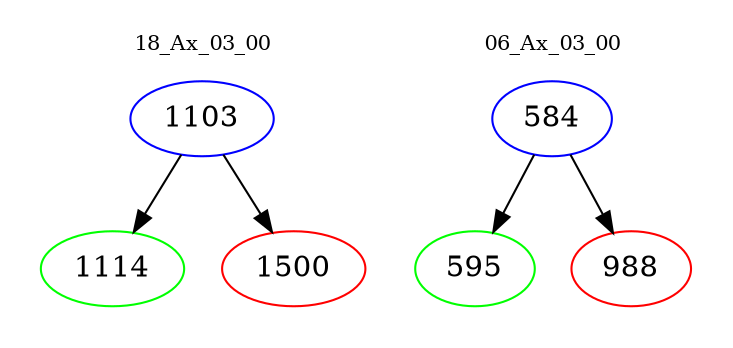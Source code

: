 digraph{
subgraph cluster_0 {
color = white
label = "18_Ax_03_00";
fontsize=10;
T0_1103 [label="1103", color="blue"]
T0_1103 -> T0_1114 [color="black"]
T0_1114 [label="1114", color="green"]
T0_1103 -> T0_1500 [color="black"]
T0_1500 [label="1500", color="red"]
}
subgraph cluster_1 {
color = white
label = "06_Ax_03_00";
fontsize=10;
T1_584 [label="584", color="blue"]
T1_584 -> T1_595 [color="black"]
T1_595 [label="595", color="green"]
T1_584 -> T1_988 [color="black"]
T1_988 [label="988", color="red"]
}
}
